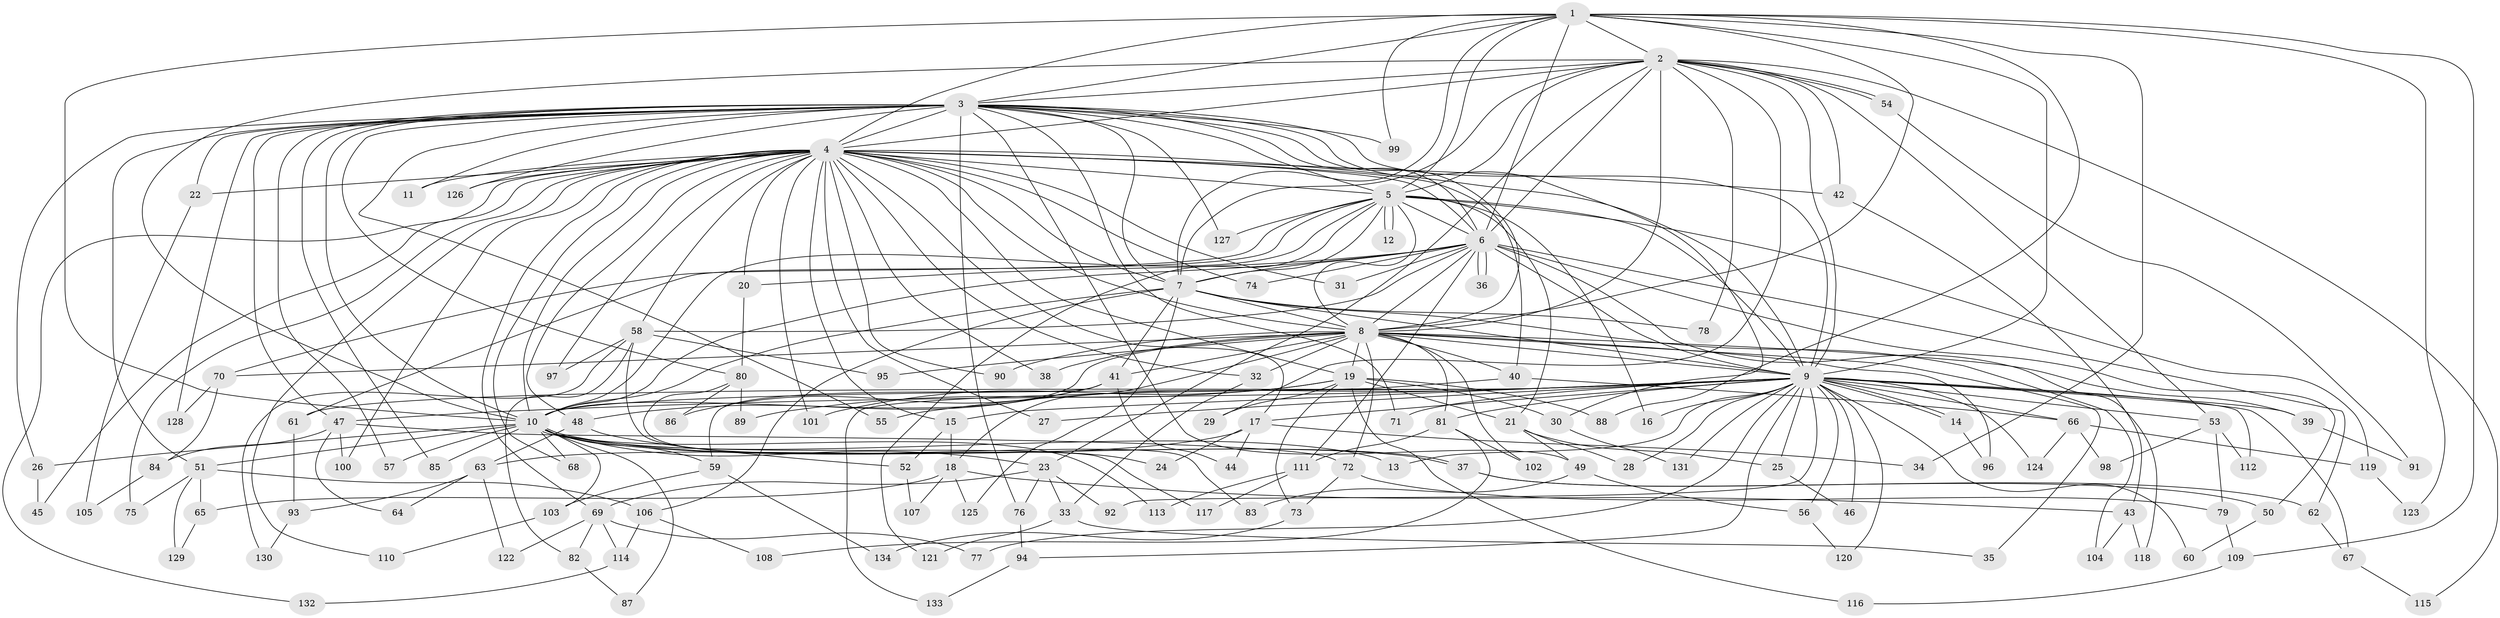 // coarse degree distribution, {12: 0.0125, 29: 0.0125, 2: 0.525, 1: 0.15, 6: 0.05, 4: 0.1, 36: 0.0125, 3: 0.05, 5: 0.05, 7: 0.0125, 9: 0.0125, 17: 0.0125}
// Generated by graph-tools (version 1.1) at 2025/48/03/04/25 21:48:00]
// undirected, 134 vertices, 293 edges
graph export_dot {
graph [start="1"]
  node [color=gray90,style=filled];
  1;
  2;
  3;
  4;
  5;
  6;
  7;
  8;
  9;
  10;
  11;
  12;
  13;
  14;
  15;
  16;
  17;
  18;
  19;
  20;
  21;
  22;
  23;
  24;
  25;
  26;
  27;
  28;
  29;
  30;
  31;
  32;
  33;
  34;
  35;
  36;
  37;
  38;
  39;
  40;
  41;
  42;
  43;
  44;
  45;
  46;
  47;
  48;
  49;
  50;
  51;
  52;
  53;
  54;
  55;
  56;
  57;
  58;
  59;
  60;
  61;
  62;
  63;
  64;
  65;
  66;
  67;
  68;
  69;
  70;
  71;
  72;
  73;
  74;
  75;
  76;
  77;
  78;
  79;
  80;
  81;
  82;
  83;
  84;
  85;
  86;
  87;
  88;
  89;
  90;
  91;
  92;
  93;
  94;
  95;
  96;
  97;
  98;
  99;
  100;
  101;
  102;
  103;
  104;
  105;
  106;
  107;
  108;
  109;
  110;
  111;
  112;
  113;
  114;
  115;
  116;
  117;
  118;
  119;
  120;
  121;
  122;
  123;
  124;
  125;
  126;
  127;
  128;
  129;
  130;
  131;
  132;
  133;
  134;
  1 -- 2;
  1 -- 3;
  1 -- 4;
  1 -- 5;
  1 -- 6;
  1 -- 7;
  1 -- 8;
  1 -- 9;
  1 -- 10;
  1 -- 34;
  1 -- 88;
  1 -- 99;
  1 -- 109;
  1 -- 123;
  2 -- 3;
  2 -- 4;
  2 -- 5;
  2 -- 6;
  2 -- 7;
  2 -- 8;
  2 -- 9;
  2 -- 10;
  2 -- 23;
  2 -- 29;
  2 -- 42;
  2 -- 53;
  2 -- 54;
  2 -- 54;
  2 -- 78;
  2 -- 115;
  3 -- 4;
  3 -- 5;
  3 -- 6;
  3 -- 7;
  3 -- 8;
  3 -- 9;
  3 -- 10;
  3 -- 11;
  3 -- 22;
  3 -- 26;
  3 -- 30;
  3 -- 47;
  3 -- 49;
  3 -- 51;
  3 -- 55;
  3 -- 57;
  3 -- 71;
  3 -- 76;
  3 -- 80;
  3 -- 85;
  3 -- 99;
  3 -- 126;
  3 -- 127;
  3 -- 128;
  4 -- 5;
  4 -- 6;
  4 -- 7;
  4 -- 8;
  4 -- 9;
  4 -- 10;
  4 -- 11;
  4 -- 15;
  4 -- 17;
  4 -- 19;
  4 -- 20;
  4 -- 22;
  4 -- 27;
  4 -- 31;
  4 -- 32;
  4 -- 38;
  4 -- 40;
  4 -- 42;
  4 -- 45;
  4 -- 48;
  4 -- 58;
  4 -- 68;
  4 -- 69;
  4 -- 74;
  4 -- 75;
  4 -- 90;
  4 -- 97;
  4 -- 100;
  4 -- 101;
  4 -- 110;
  4 -- 126;
  4 -- 132;
  5 -- 6;
  5 -- 7;
  5 -- 8;
  5 -- 9;
  5 -- 10;
  5 -- 12;
  5 -- 12;
  5 -- 16;
  5 -- 21;
  5 -- 61;
  5 -- 70;
  5 -- 119;
  5 -- 121;
  5 -- 127;
  6 -- 7;
  6 -- 8;
  6 -- 9;
  6 -- 10;
  6 -- 20;
  6 -- 31;
  6 -- 36;
  6 -- 36;
  6 -- 50;
  6 -- 58;
  6 -- 62;
  6 -- 74;
  6 -- 111;
  6 -- 118;
  7 -- 8;
  7 -- 9;
  7 -- 10;
  7 -- 41;
  7 -- 78;
  7 -- 104;
  7 -- 106;
  7 -- 125;
  8 -- 9;
  8 -- 10;
  8 -- 18;
  8 -- 19;
  8 -- 32;
  8 -- 35;
  8 -- 38;
  8 -- 39;
  8 -- 40;
  8 -- 41;
  8 -- 70;
  8 -- 72;
  8 -- 81;
  8 -- 90;
  8 -- 95;
  8 -- 96;
  8 -- 102;
  9 -- 10;
  9 -- 13;
  9 -- 14;
  9 -- 14;
  9 -- 15;
  9 -- 16;
  9 -- 17;
  9 -- 25;
  9 -- 27;
  9 -- 28;
  9 -- 39;
  9 -- 46;
  9 -- 47;
  9 -- 53;
  9 -- 55;
  9 -- 56;
  9 -- 60;
  9 -- 61;
  9 -- 66;
  9 -- 67;
  9 -- 71;
  9 -- 77;
  9 -- 81;
  9 -- 92;
  9 -- 94;
  9 -- 112;
  9 -- 120;
  9 -- 124;
  9 -- 131;
  10 -- 13;
  10 -- 23;
  10 -- 24;
  10 -- 26;
  10 -- 37;
  10 -- 37;
  10 -- 51;
  10 -- 57;
  10 -- 59;
  10 -- 68;
  10 -- 85;
  10 -- 87;
  10 -- 103;
  10 -- 113;
  14 -- 96;
  15 -- 18;
  15 -- 52;
  17 -- 24;
  17 -- 34;
  17 -- 44;
  17 -- 63;
  18 -- 43;
  18 -- 65;
  18 -- 107;
  18 -- 125;
  19 -- 21;
  19 -- 29;
  19 -- 30;
  19 -- 73;
  19 -- 88;
  19 -- 89;
  19 -- 101;
  19 -- 116;
  20 -- 80;
  21 -- 25;
  21 -- 28;
  21 -- 49;
  22 -- 105;
  23 -- 33;
  23 -- 69;
  23 -- 76;
  23 -- 92;
  25 -- 46;
  26 -- 45;
  30 -- 131;
  32 -- 33;
  33 -- 35;
  33 -- 121;
  37 -- 50;
  37 -- 62;
  39 -- 91;
  40 -- 66;
  40 -- 133;
  41 -- 44;
  41 -- 48;
  41 -- 59;
  41 -- 86;
  42 -- 43;
  43 -- 104;
  43 -- 118;
  47 -- 64;
  47 -- 72;
  47 -- 84;
  47 -- 100;
  48 -- 52;
  48 -- 63;
  49 -- 56;
  49 -- 83;
  50 -- 60;
  51 -- 65;
  51 -- 75;
  51 -- 106;
  51 -- 129;
  52 -- 107;
  53 -- 79;
  53 -- 98;
  53 -- 112;
  54 -- 91;
  56 -- 120;
  58 -- 82;
  58 -- 95;
  58 -- 97;
  58 -- 117;
  58 -- 130;
  59 -- 103;
  59 -- 134;
  61 -- 93;
  62 -- 67;
  63 -- 64;
  63 -- 93;
  63 -- 122;
  65 -- 129;
  66 -- 98;
  66 -- 119;
  66 -- 124;
  67 -- 115;
  69 -- 77;
  69 -- 82;
  69 -- 114;
  69 -- 122;
  70 -- 84;
  70 -- 128;
  72 -- 73;
  72 -- 79;
  73 -- 134;
  76 -- 94;
  79 -- 109;
  80 -- 83;
  80 -- 86;
  80 -- 89;
  81 -- 102;
  81 -- 108;
  81 -- 111;
  82 -- 87;
  84 -- 105;
  93 -- 130;
  94 -- 133;
  103 -- 110;
  106 -- 108;
  106 -- 114;
  109 -- 116;
  111 -- 113;
  111 -- 117;
  114 -- 132;
  119 -- 123;
}
